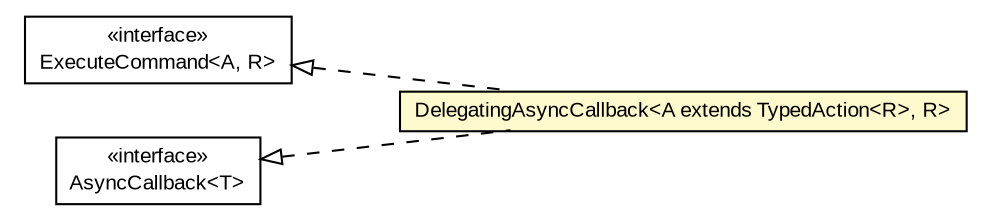 #!/usr/local/bin/dot
#
# Class diagram 
# Generated by UMLGraph version R5_6-24-gf6e263 (http://www.umlgraph.org/)
#

digraph G {
	edge [fontname="arial",fontsize=10,labelfontname="arial",labelfontsize=10];
	node [fontname="arial",fontsize=10,shape=plaintext];
	nodesep=0.25;
	ranksep=0.5;
	rankdir=LR;
	// com.gwtplatform.dispatch.client.actionhandler.ExecuteCommand<A, R>
	c223147 [label=<<table title="com.gwtplatform.dispatch.client.actionhandler.ExecuteCommand" border="0" cellborder="1" cellspacing="0" cellpadding="2" port="p" href="./actionhandler/ExecuteCommand.html">
		<tr><td><table border="0" cellspacing="0" cellpadding="1">
<tr><td align="center" balign="center"> &#171;interface&#187; </td></tr>
<tr><td align="center" balign="center"> ExecuteCommand&lt;A, R&gt; </td></tr>
		</table></td></tr>
		</table>>, URL="./actionhandler/ExecuteCommand.html", fontname="arial", fontcolor="black", fontsize=10.0];
	// com.gwtplatform.dispatch.client.DelegatingAsyncCallback<A extends com.gwtplatform.dispatch.shared.TypedAction<R>, R>
	c223167 [label=<<table title="com.gwtplatform.dispatch.client.DelegatingAsyncCallback" border="0" cellborder="1" cellspacing="0" cellpadding="2" port="p" bgcolor="lemonChiffon" href="./DelegatingAsyncCallback.html">
		<tr><td><table border="0" cellspacing="0" cellpadding="1">
<tr><td align="center" balign="center"> DelegatingAsyncCallback&lt;A extends TypedAction&lt;R&gt;, R&gt; </td></tr>
		</table></td></tr>
		</table>>, URL="./DelegatingAsyncCallback.html", fontname="arial", fontcolor="black", fontsize=10.0];
	//com.gwtplatform.dispatch.client.DelegatingAsyncCallback<A extends com.gwtplatform.dispatch.shared.TypedAction<R>, R> implements com.google.gwt.user.client.rpc.AsyncCallback<T>
	c223820:p -> c223167:p [dir=back,arrowtail=empty,style=dashed];
	//com.gwtplatform.dispatch.client.DelegatingAsyncCallback<A extends com.gwtplatform.dispatch.shared.TypedAction<R>, R> implements com.gwtplatform.dispatch.client.actionhandler.ExecuteCommand<A, R>
	c223147:p -> c223167:p [dir=back,arrowtail=empty,style=dashed];
	// com.google.gwt.user.client.rpc.AsyncCallback<T>
	c223820 [label=<<table title="com.google.gwt.user.client.rpc.AsyncCallback" border="0" cellborder="1" cellspacing="0" cellpadding="2" port="p" href="http://google-web-toolkit.googlecode.com/svn/javadoc/latest/com/google/gwt/user/client/rpc/AsyncCallback.html">
		<tr><td><table border="0" cellspacing="0" cellpadding="1">
<tr><td align="center" balign="center"> &#171;interface&#187; </td></tr>
<tr><td align="center" balign="center"> AsyncCallback&lt;T&gt; </td></tr>
		</table></td></tr>
		</table>>, URL="http://google-web-toolkit.googlecode.com/svn/javadoc/latest/com/google/gwt/user/client/rpc/AsyncCallback.html", fontname="arial", fontcolor="black", fontsize=10.0];
}

